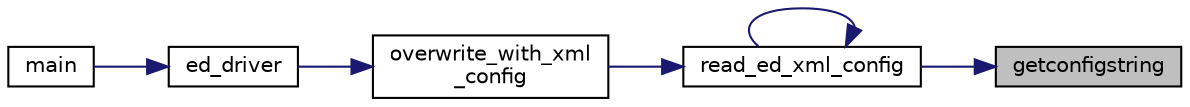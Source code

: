 digraph "getconfigstring"
{
 // LATEX_PDF_SIZE
  edge [fontname="Helvetica",fontsize="10",labelfontname="Helvetica",labelfontsize="10"];
  node [fontname="Helvetica",fontsize="10",shape=record];
  rankdir="RL";
  Node1 [label="getconfigstring",height=0.2,width=0.4,color="black", fillcolor="grey75", style="filled", fontcolor="black",tooltip=" "];
  Node1 -> Node2 [dir="back",color="midnightblue",fontsize="10",style="solid"];
  Node2 [label="read_ed_xml_config",height=0.2,width=0.4,color="black", fillcolor="white", style="filled",URL="$ed__xml__config_8f90.html#accb60513f4c46e691fcd1f96c1e9df36",tooltip=" "];
  Node2 -> Node3 [dir="back",color="midnightblue",fontsize="10",style="solid"];
  Node3 [label="overwrite_with_xml\l_config",height=0.2,width=0.4,color="black", fillcolor="white", style="filled",URL="$ed__params_8f90.html#a2c0c887700d85a5be6fbd26b071c8da6",tooltip=" "];
  Node3 -> Node4 [dir="back",color="midnightblue",fontsize="10",style="solid"];
  Node4 [label="ed_driver",height=0.2,width=0.4,color="black", fillcolor="white", style="filled",URL="$ed__driver_8_f90.html#a5706bd8bee60960fe8166de1870e47da",tooltip=" "];
  Node4 -> Node5 [dir="back",color="midnightblue",fontsize="10",style="solid"];
  Node5 [label="main",height=0.2,width=0.4,color="black", fillcolor="white", style="filled",URL="$edmain_8_f90.html#a8ec2266d83cd6c0b762cbcbc92c0af3d",tooltip=" "];
  Node2 -> Node2 [dir="back",color="midnightblue",fontsize="10",style="solid"];
}
